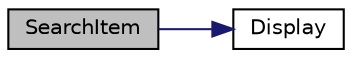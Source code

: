 digraph "SearchItem"
{
  edge [fontname="Helvetica",fontsize="10",labelfontname="Helvetica",labelfontsize="10"];
  node [fontname="Helvetica",fontsize="10",shape=record];
  rankdir="LR";
  Node1 [label="SearchItem",height=0.2,width=0.4,color="black", fillcolor="grey75", style="filled", fontcolor="black"];
  Node1 -> Node2 [color="midnightblue",fontsize="10",style="solid",fontname="Helvetica"];
  Node2 [label="Display",height=0.2,width=0.4,color="black", fillcolor="white", style="filled",URL="$SelfOrganizing_8cpp.html#a2c91327d8e8e4b94626520b4877a4cff"];
}
